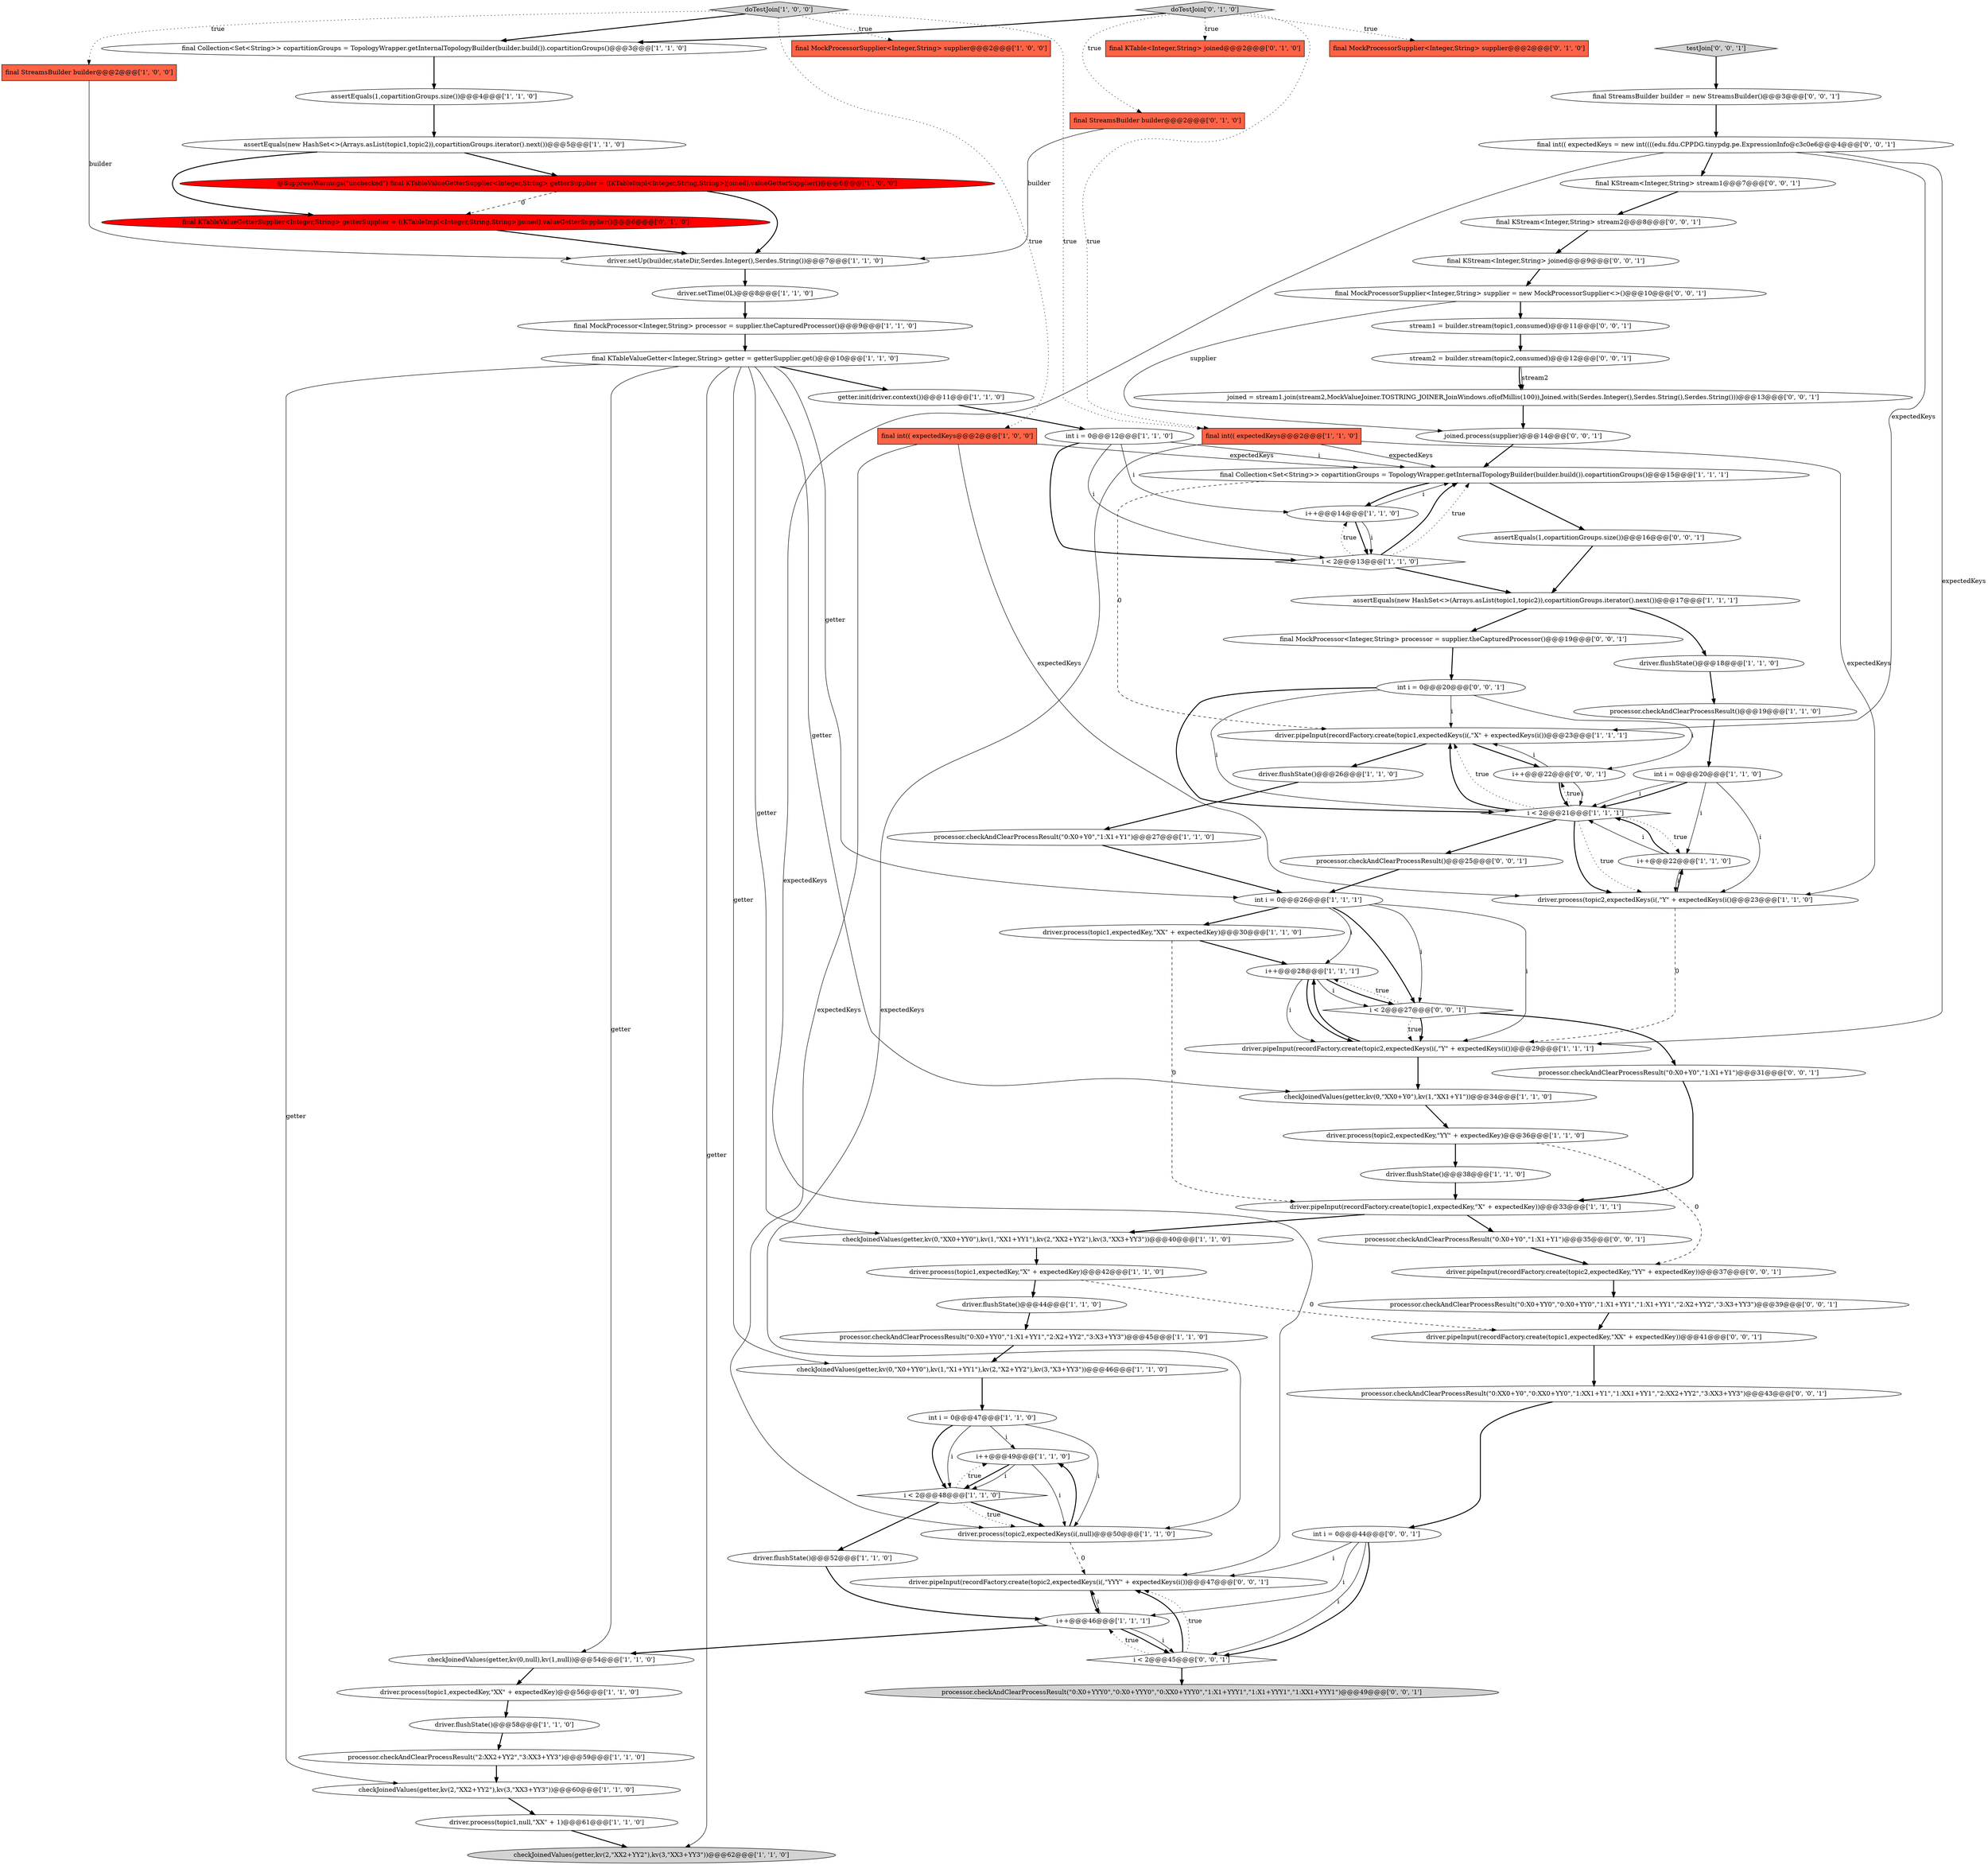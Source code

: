 digraph {
5 [style = filled, label = "i++@@@28@@@['1', '1', '1']", fillcolor = white, shape = ellipse image = "AAA0AAABBB1BBB"];
3 [style = filled, label = "int i = 0@@@26@@@['1', '1', '1']", fillcolor = white, shape = ellipse image = "AAA0AAABBB1BBB"];
32 [style = filled, label = "doTestJoin['1', '0', '0']", fillcolor = lightgray, shape = diamond image = "AAA0AAABBB1BBB"];
7 [style = filled, label = "checkJoinedValues(getter,kv(2,\"XX2+YY2\"),kv(3,\"XX3+YY3\"))@@@60@@@['1', '1', '0']", fillcolor = white, shape = ellipse image = "AAA0AAABBB1BBB"];
55 [style = filled, label = "final KTable<Integer,String> joined@@@2@@@['0', '1', '0']", fillcolor = tomato, shape = box image = "AAA0AAABBB2BBB"];
46 [style = filled, label = "checkJoinedValues(getter,kv(0,\"XX0+YY0\"),kv(1,\"XX1+YY1\"),kv(2,\"XX2+YY2\"),kv(3,\"XX3+YY3\"))@@@40@@@['1', '1', '0']", fillcolor = white, shape = ellipse image = "AAA0AAABBB1BBB"];
16 [style = filled, label = "final Collection<Set<String>> copartitionGroups = TopologyWrapper.getInternalTopologyBuilder(builder.build()).copartitionGroups()@@@3@@@['1', '1', '0']", fillcolor = white, shape = ellipse image = "AAA0AAABBB1BBB"];
23 [style = filled, label = "assertEquals(new HashSet<>(Arrays.asList(topic1,topic2)),copartitionGroups.iterator().next())@@@5@@@['1', '1', '0']", fillcolor = white, shape = ellipse image = "AAA0AAABBB1BBB"];
62 [style = filled, label = "final KStream<Integer,String> joined@@@9@@@['0', '0', '1']", fillcolor = white, shape = ellipse image = "AAA0AAABBB3BBB"];
82 [style = filled, label = "driver.pipeInput(recordFactory.create(topic2,expectedKeys(i(,\"YYY\" + expectedKeys(i())@@@47@@@['0', '0', '1']", fillcolor = white, shape = ellipse image = "AAA0AAABBB3BBB"];
24 [style = filled, label = "i++@@@22@@@['1', '1', '0']", fillcolor = white, shape = ellipse image = "AAA0AAABBB1BBB"];
68 [style = filled, label = "final MockProcessor<Integer,String> processor = supplier.theCapturedProcessor()@@@19@@@['0', '0', '1']", fillcolor = white, shape = ellipse image = "AAA0AAABBB3BBB"];
35 [style = filled, label = "checkJoinedValues(getter,kv(2,\"XX2+YY2\"),kv(3,\"XX3+YY3\"))@@@62@@@['1', '1', '0']", fillcolor = lightgray, shape = ellipse image = "AAA0AAABBB1BBB"];
0 [style = filled, label = "driver.flushState()@@@38@@@['1', '1', '0']", fillcolor = white, shape = ellipse image = "AAA0AAABBB1BBB"];
72 [style = filled, label = "joined.process(supplier)@@@14@@@['0', '0', '1']", fillcolor = white, shape = ellipse image = "AAA0AAABBB3BBB"];
63 [style = filled, label = "processor.checkAndClearProcessResult()@@@25@@@['0', '0', '1']", fillcolor = white, shape = ellipse image = "AAA0AAABBB3BBB"];
45 [style = filled, label = "driver.pipeInput(recordFactory.create(topic1,expectedKeys(i(,\"X\" + expectedKeys(i())@@@23@@@['1', '1', '1']", fillcolor = white, shape = ellipse image = "AAA0AAABBB1BBB"];
28 [style = filled, label = "int i = 0@@@47@@@['1', '1', '0']", fillcolor = white, shape = ellipse image = "AAA0AAABBB1BBB"];
59 [style = filled, label = "assertEquals(1,copartitionGroups.size())@@@16@@@['0', '0', '1']", fillcolor = white, shape = ellipse image = "AAA0AAABBB3BBB"];
84 [style = filled, label = "final int(( expectedKeys = new int((((edu.fdu.CPPDG.tinypdg.pe.ExpressionInfo@c3c0e6@@@4@@@['0', '0', '1']", fillcolor = white, shape = ellipse image = "AAA0AAABBB3BBB"];
61 [style = filled, label = "i < 2@@@45@@@['0', '0', '1']", fillcolor = white, shape = diamond image = "AAA0AAABBB3BBB"];
81 [style = filled, label = "processor.checkAndClearProcessResult(\"0:X0+YYY0\",\"0:X0+YYY0\",\"0:XX0+YYY0\",\"1:X1+YYY1\",\"1:X1+YYY1\",\"1:XX1+YYY1\")@@@49@@@['0', '0', '1']", fillcolor = lightgray, shape = ellipse image = "AAA0AAABBB3BBB"];
18 [style = filled, label = "final Collection<Set<String>> copartitionGroups = TopologyWrapper.getInternalTopologyBuilder(builder.build()).copartitionGroups()@@@15@@@['1', '1', '1']", fillcolor = white, shape = ellipse image = "AAA0AAABBB1BBB"];
34 [style = filled, label = "driver.process(topic1,expectedKey,\"XX\" + expectedKey)@@@56@@@['1', '1', '0']", fillcolor = white, shape = ellipse image = "AAA0AAABBB1BBB"];
50 [style = filled, label = "final int(( expectedKeys@@@2@@@['1', '1', '0']", fillcolor = tomato, shape = box image = "AAA0AAABBB1BBB"];
1 [style = filled, label = "final int(( expectedKeys@@@2@@@['1', '0', '0']", fillcolor = tomato, shape = box image = "AAA0AAABBB1BBB"];
11 [style = filled, label = "driver.process(topic2,expectedKey,\"YY\" + expectedKey)@@@36@@@['1', '1', '0']", fillcolor = white, shape = ellipse image = "AAA0AAABBB1BBB"];
79 [style = filled, label = "driver.pipeInput(recordFactory.create(topic1,expectedKey,\"XX\" + expectedKey))@@@41@@@['0', '0', '1']", fillcolor = white, shape = ellipse image = "AAA0AAABBB3BBB"];
12 [style = filled, label = "assertEquals(1,copartitionGroups.size())@@@4@@@['1', '1', '0']", fillcolor = white, shape = ellipse image = "AAA0AAABBB1BBB"];
4 [style = filled, label = "final StreamsBuilder builder@@@2@@@['1', '0', '0']", fillcolor = tomato, shape = box image = "AAA0AAABBB1BBB"];
33 [style = filled, label = "driver.pipeInput(recordFactory.create(topic2,expectedKeys(i(,\"Y\" + expectedKeys(i())@@@29@@@['1', '1', '1']", fillcolor = white, shape = ellipse image = "AAA0AAABBB1BBB"];
10 [style = filled, label = "processor.checkAndClearProcessResult(\"2:XX2+YY2\",\"3:XX3+YY3\")@@@59@@@['1', '1', '0']", fillcolor = white, shape = ellipse image = "AAA0AAABBB1BBB"];
75 [style = filled, label = "i < 2@@@27@@@['0', '0', '1']", fillcolor = white, shape = diamond image = "AAA0AAABBB3BBB"];
76 [style = filled, label = "joined = stream1.join(stream2,MockValueJoiner.TOSTRING_JOINER,JoinWindows.of(ofMillis(100)),Joined.with(Serdes.Integer(),Serdes.String(),Serdes.String()))@@@13@@@['0', '0', '1']", fillcolor = white, shape = ellipse image = "AAA0AAABBB3BBB"];
52 [style = filled, label = "i++@@@14@@@['1', '1', '0']", fillcolor = white, shape = ellipse image = "AAA0AAABBB1BBB"];
36 [style = filled, label = "i++@@@46@@@['1', '1', '1']", fillcolor = white, shape = ellipse image = "AAA0AAABBB1BBB"];
21 [style = filled, label = "checkJoinedValues(getter,kv(0,\"XX0+Y0\"),kv(1,\"XX1+Y1\"))@@@34@@@['1', '1', '0']", fillcolor = white, shape = ellipse image = "AAA0AAABBB1BBB"];
9 [style = filled, label = "driver.process(topic2,expectedKeys(i(,\"Y\" + expectedKeys(i()@@@23@@@['1', '1', '0']", fillcolor = white, shape = ellipse image = "AAA0AAABBB1BBB"];
42 [style = filled, label = "driver.flushState()@@@52@@@['1', '1', '0']", fillcolor = white, shape = ellipse image = "AAA0AAABBB1BBB"];
56 [style = filled, label = "doTestJoin['0', '1', '0']", fillcolor = lightgray, shape = diamond image = "AAA0AAABBB2BBB"];
71 [style = filled, label = "final MockProcessorSupplier<Integer,String> supplier = new MockProcessorSupplier<>()@@@10@@@['0', '0', '1']", fillcolor = white, shape = ellipse image = "AAA0AAABBB3BBB"];
74 [style = filled, label = "int i = 0@@@20@@@['0', '0', '1']", fillcolor = white, shape = ellipse image = "AAA0AAABBB3BBB"];
14 [style = filled, label = "driver.process(topic1,null,\"XX\" + 1)@@@61@@@['1', '1', '0']", fillcolor = white, shape = ellipse image = "AAA0AAABBB1BBB"];
69 [style = filled, label = "processor.checkAndClearProcessResult(\"0:X0+Y0\",\"1:X1+Y1\")@@@31@@@['0', '0', '1']", fillcolor = white, shape = ellipse image = "AAA0AAABBB3BBB"];
43 [style = filled, label = "int i = 0@@@12@@@['1', '1', '0']", fillcolor = white, shape = ellipse image = "AAA0AAABBB1BBB"];
73 [style = filled, label = "final StreamsBuilder builder = new StreamsBuilder()@@@3@@@['0', '0', '1']", fillcolor = white, shape = ellipse image = "AAA0AAABBB3BBB"];
6 [style = filled, label = "i++@@@49@@@['1', '1', '0']", fillcolor = white, shape = ellipse image = "AAA0AAABBB1BBB"];
31 [style = filled, label = "driver.flushState()@@@58@@@['1', '1', '0']", fillcolor = white, shape = ellipse image = "AAA0AAABBB1BBB"];
65 [style = filled, label = "processor.checkAndClearProcessResult(\"0:XX0+Y0\",\"0:XX0+YY0\",\"1:XX1+Y1\",\"1:XX1+YY1\",\"2:XX2+YY2\",\"3:XX3+YY3\")@@@43@@@['0', '0', '1']", fillcolor = white, shape = ellipse image = "AAA0AAABBB3BBB"];
80 [style = filled, label = "i++@@@22@@@['0', '0', '1']", fillcolor = white, shape = ellipse image = "AAA0AAABBB3BBB"];
58 [style = filled, label = "final MockProcessorSupplier<Integer,String> supplier@@@2@@@['0', '1', '0']", fillcolor = tomato, shape = box image = "AAA0AAABBB2BBB"];
39 [style = filled, label = "checkJoinedValues(getter,kv(0,null),kv(1,null))@@@54@@@['1', '1', '0']", fillcolor = white, shape = ellipse image = "AAA0AAABBB1BBB"];
25 [style = filled, label = "driver.flushState()@@@26@@@['1', '1', '0']", fillcolor = white, shape = ellipse image = "AAA0AAABBB1BBB"];
19 [style = filled, label = "@SuppressWarnings(\"unchecked\") final KTableValueGetterSupplier<Integer,String> getterSupplier = ((KTableImpl<Integer,String,String>)joined).valueGetterSupplier()@@@6@@@['1', '0', '0']", fillcolor = red, shape = ellipse image = "AAA1AAABBB1BBB"];
77 [style = filled, label = "stream2 = builder.stream(topic2,consumed)@@@12@@@['0', '0', '1']", fillcolor = white, shape = ellipse image = "AAA0AAABBB3BBB"];
67 [style = filled, label = "final KStream<Integer,String> stream2@@@8@@@['0', '0', '1']", fillcolor = white, shape = ellipse image = "AAA0AAABBB3BBB"];
51 [style = filled, label = "final KTableValueGetter<Integer,String> getter = getterSupplier.get()@@@10@@@['1', '1', '0']", fillcolor = white, shape = ellipse image = "AAA0AAABBB1BBB"];
49 [style = filled, label = "final MockProcessorSupplier<Integer,String> supplier@@@2@@@['1', '0', '0']", fillcolor = tomato, shape = box image = "AAA0AAABBB1BBB"];
22 [style = filled, label = "processor.checkAndClearProcessResult(\"0:X0+Y0\",\"1:X1+Y1\")@@@27@@@['1', '1', '0']", fillcolor = white, shape = ellipse image = "AAA0AAABBB1BBB"];
26 [style = filled, label = "driver.flushState()@@@44@@@['1', '1', '0']", fillcolor = white, shape = ellipse image = "AAA0AAABBB1BBB"];
54 [style = filled, label = "final StreamsBuilder builder@@@2@@@['0', '1', '0']", fillcolor = tomato, shape = box image = "AAA0AAABBB2BBB"];
27 [style = filled, label = "driver.flushState()@@@18@@@['1', '1', '0']", fillcolor = white, shape = ellipse image = "AAA0AAABBB1BBB"];
29 [style = filled, label = "i < 2@@@48@@@['1', '1', '0']", fillcolor = white, shape = diamond image = "AAA0AAABBB1BBB"];
38 [style = filled, label = "processor.checkAndClearProcessResult(\"0:X0+YY0\",\"1:X1+YY1\",\"2:X2+YY2\",\"3:X3+YY3\")@@@45@@@['1', '1', '0']", fillcolor = white, shape = ellipse image = "AAA0AAABBB1BBB"];
66 [style = filled, label = "final KStream<Integer,String> stream1@@@7@@@['0', '0', '1']", fillcolor = white, shape = ellipse image = "AAA0AAABBB3BBB"];
44 [style = filled, label = "assertEquals(new HashSet<>(Arrays.asList(topic1,topic2)),copartitionGroups.iterator().next())@@@17@@@['1', '1', '1']", fillcolor = white, shape = ellipse image = "AAA0AAABBB1BBB"];
2 [style = filled, label = "driver.process(topic1,expectedKey,\"XX\" + expectedKey)@@@30@@@['1', '1', '0']", fillcolor = white, shape = ellipse image = "AAA0AAABBB1BBB"];
37 [style = filled, label = "int i = 0@@@20@@@['1', '1', '0']", fillcolor = white, shape = ellipse image = "AAA0AAABBB1BBB"];
64 [style = filled, label = "int i = 0@@@44@@@['0', '0', '1']", fillcolor = white, shape = ellipse image = "AAA0AAABBB3BBB"];
20 [style = filled, label = "driver.pipeInput(recordFactory.create(topic1,expectedKey,\"X\" + expectedKey))@@@33@@@['1', '1', '1']", fillcolor = white, shape = ellipse image = "AAA0AAABBB1BBB"];
15 [style = filled, label = "checkJoinedValues(getter,kv(0,\"X0+YY0\"),kv(1,\"X1+YY1\"),kv(2,\"X2+YY2\"),kv(3,\"X3+YY3\"))@@@46@@@['1', '1', '0']", fillcolor = white, shape = ellipse image = "AAA0AAABBB1BBB"];
83 [style = filled, label = "testJoin['0', '0', '1']", fillcolor = lightgray, shape = diamond image = "AAA0AAABBB3BBB"];
48 [style = filled, label = "i < 2@@@13@@@['1', '1', '0']", fillcolor = white, shape = diamond image = "AAA0AAABBB1BBB"];
78 [style = filled, label = "stream1 = builder.stream(topic1,consumed)@@@11@@@['0', '0', '1']", fillcolor = white, shape = ellipse image = "AAA0AAABBB3BBB"];
13 [style = filled, label = "driver.setUp(builder,stateDir,Serdes.Integer(),Serdes.String())@@@7@@@['1', '1', '0']", fillcolor = white, shape = ellipse image = "AAA0AAABBB1BBB"];
57 [style = filled, label = "final KTableValueGetterSupplier<Integer,String> getterSupplier = ((KTableImpl<Integer,String,String>)joined).valueGetterSupplier()@@@6@@@['0', '1', '0']", fillcolor = red, shape = ellipse image = "AAA1AAABBB2BBB"];
17 [style = filled, label = "getter.init(driver.context())@@@11@@@['1', '1', '0']", fillcolor = white, shape = ellipse image = "AAA0AAABBB1BBB"];
30 [style = filled, label = "driver.process(topic2,expectedKeys(i(,null)@@@50@@@['1', '1', '0']", fillcolor = white, shape = ellipse image = "AAA0AAABBB1BBB"];
41 [style = filled, label = "i < 2@@@21@@@['1', '1', '1']", fillcolor = white, shape = diamond image = "AAA0AAABBB1BBB"];
85 [style = filled, label = "processor.checkAndClearProcessResult(\"0:X0+Y0\",\"1:X1+Y1\")@@@35@@@['0', '0', '1']", fillcolor = white, shape = ellipse image = "AAA0AAABBB3BBB"];
47 [style = filled, label = "driver.process(topic1,expectedKey,\"X\" + expectedKey)@@@42@@@['1', '1', '0']", fillcolor = white, shape = ellipse image = "AAA0AAABBB1BBB"];
8 [style = filled, label = "processor.checkAndClearProcessResult()@@@19@@@['1', '1', '0']", fillcolor = white, shape = ellipse image = "AAA0AAABBB1BBB"];
53 [style = filled, label = "final MockProcessor<Integer,String> processor = supplier.theCapturedProcessor()@@@9@@@['1', '1', '0']", fillcolor = white, shape = ellipse image = "AAA0AAABBB1BBB"];
70 [style = filled, label = "driver.pipeInput(recordFactory.create(topic2,expectedKey,\"YY\" + expectedKey))@@@37@@@['0', '0', '1']", fillcolor = white, shape = ellipse image = "AAA0AAABBB3BBB"];
40 [style = filled, label = "driver.setTime(0L)@@@8@@@['1', '1', '0']", fillcolor = white, shape = ellipse image = "AAA0AAABBB1BBB"];
60 [style = filled, label = "processor.checkAndClearProcessResult(\"0:X0+YY0\",\"0:X0+YY0\",\"1:X1+YY1\",\"1:X1+YY1\",\"2:X2+YY2\",\"3:X3+YY3\")@@@39@@@['0', '0', '1']", fillcolor = white, shape = ellipse image = "AAA0AAABBB3BBB"];
5->33 [style = solid, label="i"];
1->9 [style = solid, label="expectedKeys"];
11->70 [style = dashed, label="0"];
25->22 [style = bold, label=""];
29->30 [style = bold, label=""];
71->72 [style = solid, label="supplier"];
14->35 [style = bold, label=""];
41->80 [style = dotted, label="true"];
84->82 [style = solid, label="expectedKeys"];
28->6 [style = solid, label="i"];
41->9 [style = bold, label=""];
61->36 [style = dotted, label="true"];
30->6 [style = bold, label=""];
38->15 [style = bold, label=""];
64->82 [style = solid, label="i"];
23->57 [style = bold, label=""];
6->29 [style = bold, label=""];
32->50 [style = dotted, label="true"];
7->14 [style = bold, label=""];
45->25 [style = bold, label=""];
43->52 [style = solid, label="i"];
84->33 [style = solid, label="expectedKeys"];
52->18 [style = solid, label="i"];
47->26 [style = bold, label=""];
51->17 [style = bold, label=""];
68->74 [style = bold, label=""];
56->58 [style = dotted, label="true"];
56->54 [style = dotted, label="true"];
41->45 [style = bold, label=""];
48->18 [style = bold, label=""];
72->18 [style = bold, label=""];
9->24 [style = bold, label=""];
48->18 [style = dotted, label="true"];
83->73 [style = bold, label=""];
57->13 [style = bold, label=""];
37->9 [style = solid, label="i"];
74->41 [style = bold, label=""];
64->36 [style = solid, label="i"];
80->41 [style = solid, label="i"];
54->13 [style = solid, label="builder"];
5->33 [style = bold, label=""];
51->7 [style = solid, label="getter"];
3->75 [style = solid, label="i"];
66->67 [style = bold, label=""];
39->34 [style = bold, label=""];
61->82 [style = bold, label=""];
32->49 [style = dotted, label="true"];
75->33 [style = dotted, label="true"];
5->75 [style = solid, label="i"];
41->24 [style = dotted, label="true"];
34->31 [style = bold, label=""];
75->69 [style = bold, label=""];
13->40 [style = bold, label=""];
48->44 [style = bold, label=""];
80->45 [style = solid, label="i"];
18->45 [style = dashed, label="0"];
73->84 [style = bold, label=""];
69->20 [style = bold, label=""];
10->7 [style = bold, label=""];
80->41 [style = bold, label=""];
24->41 [style = solid, label="i"];
20->85 [style = bold, label=""];
50->30 [style = solid, label="expectedKeys"];
19->13 [style = bold, label=""];
3->2 [style = bold, label=""];
21->11 [style = bold, label=""];
1->30 [style = solid, label="expectedKeys"];
50->18 [style = solid, label="expectedKeys"];
52->48 [style = bold, label=""];
44->68 [style = bold, label=""];
56->16 [style = bold, label=""];
0->20 [style = bold, label=""];
3->75 [style = bold, label=""];
84->66 [style = bold, label=""];
59->44 [style = bold, label=""];
27->8 [style = bold, label=""];
77->76 [style = solid, label="stream2"];
71->78 [style = bold, label=""];
28->30 [style = solid, label="i"];
56->55 [style = dotted, label="true"];
28->29 [style = bold, label=""];
29->6 [style = dotted, label="true"];
84->45 [style = solid, label="expectedKeys"];
82->36 [style = bold, label=""];
41->9 [style = dotted, label="true"];
51->21 [style = solid, label="getter"];
40->53 [style = bold, label=""];
56->50 [style = dotted, label="true"];
48->52 [style = dotted, label="true"];
30->82 [style = dashed, label="0"];
32->4 [style = dotted, label="true"];
3->5 [style = solid, label="i"];
61->82 [style = dotted, label="true"];
37->41 [style = bold, label=""];
37->24 [style = solid, label="i"];
18->59 [style = bold, label=""];
60->79 [style = bold, label=""];
32->16 [style = bold, label=""];
33->5 [style = bold, label=""];
64->61 [style = solid, label="i"];
36->39 [style = bold, label=""];
79->65 [style = bold, label=""];
24->41 [style = bold, label=""];
17->43 [style = bold, label=""];
36->82 [style = solid, label="i"];
15->28 [style = bold, label=""];
31->10 [style = bold, label=""];
3->33 [style = solid, label="i"];
23->19 [style = bold, label=""];
29->42 [style = bold, label=""];
36->61 [style = solid, label="i"];
1->18 [style = solid, label="expectedKeys"];
51->39 [style = solid, label="getter"];
64->61 [style = bold, label=""];
75->33 [style = bold, label=""];
8->37 [style = bold, label=""];
51->35 [style = solid, label="getter"];
18->52 [style = bold, label=""];
63->3 [style = bold, label=""];
74->41 [style = solid, label="i"];
32->1 [style = dotted, label="true"];
2->5 [style = bold, label=""];
5->75 [style = bold, label=""];
2->20 [style = dashed, label="0"];
74->45 [style = solid, label="i"];
53->51 [style = bold, label=""];
37->41 [style = solid, label="i"];
74->80 [style = solid, label="i"];
19->57 [style = dashed, label="0"];
6->29 [style = solid, label="i"];
45->80 [style = bold, label=""];
51->3 [style = solid, label="getter"];
65->64 [style = bold, label=""];
43->48 [style = bold, label=""];
20->46 [style = bold, label=""];
85->70 [style = bold, label=""];
43->18 [style = solid, label="i"];
42->36 [style = bold, label=""];
28->29 [style = solid, label="i"];
46->47 [style = bold, label=""];
4->13 [style = solid, label="builder"];
41->45 [style = dotted, label="true"];
9->33 [style = dashed, label="0"];
67->62 [style = bold, label=""];
22->3 [style = bold, label=""];
26->38 [style = bold, label=""];
78->77 [style = bold, label=""];
76->72 [style = bold, label=""];
51->46 [style = solid, label="getter"];
11->0 [style = bold, label=""];
62->71 [style = bold, label=""];
77->76 [style = bold, label=""];
6->30 [style = solid, label="i"];
70->60 [style = bold, label=""];
50->9 [style = solid, label="expectedKeys"];
52->48 [style = solid, label="i"];
47->79 [style = dashed, label="0"];
29->30 [style = dotted, label="true"];
36->61 [style = bold, label=""];
12->23 [style = bold, label=""];
61->81 [style = bold, label=""];
43->48 [style = solid, label="i"];
44->27 [style = bold, label=""];
33->21 [style = bold, label=""];
16->12 [style = bold, label=""];
41->63 [style = bold, label=""];
51->15 [style = solid, label="getter"];
75->5 [style = dotted, label="true"];
24->9 [style = solid, label="i"];
}
